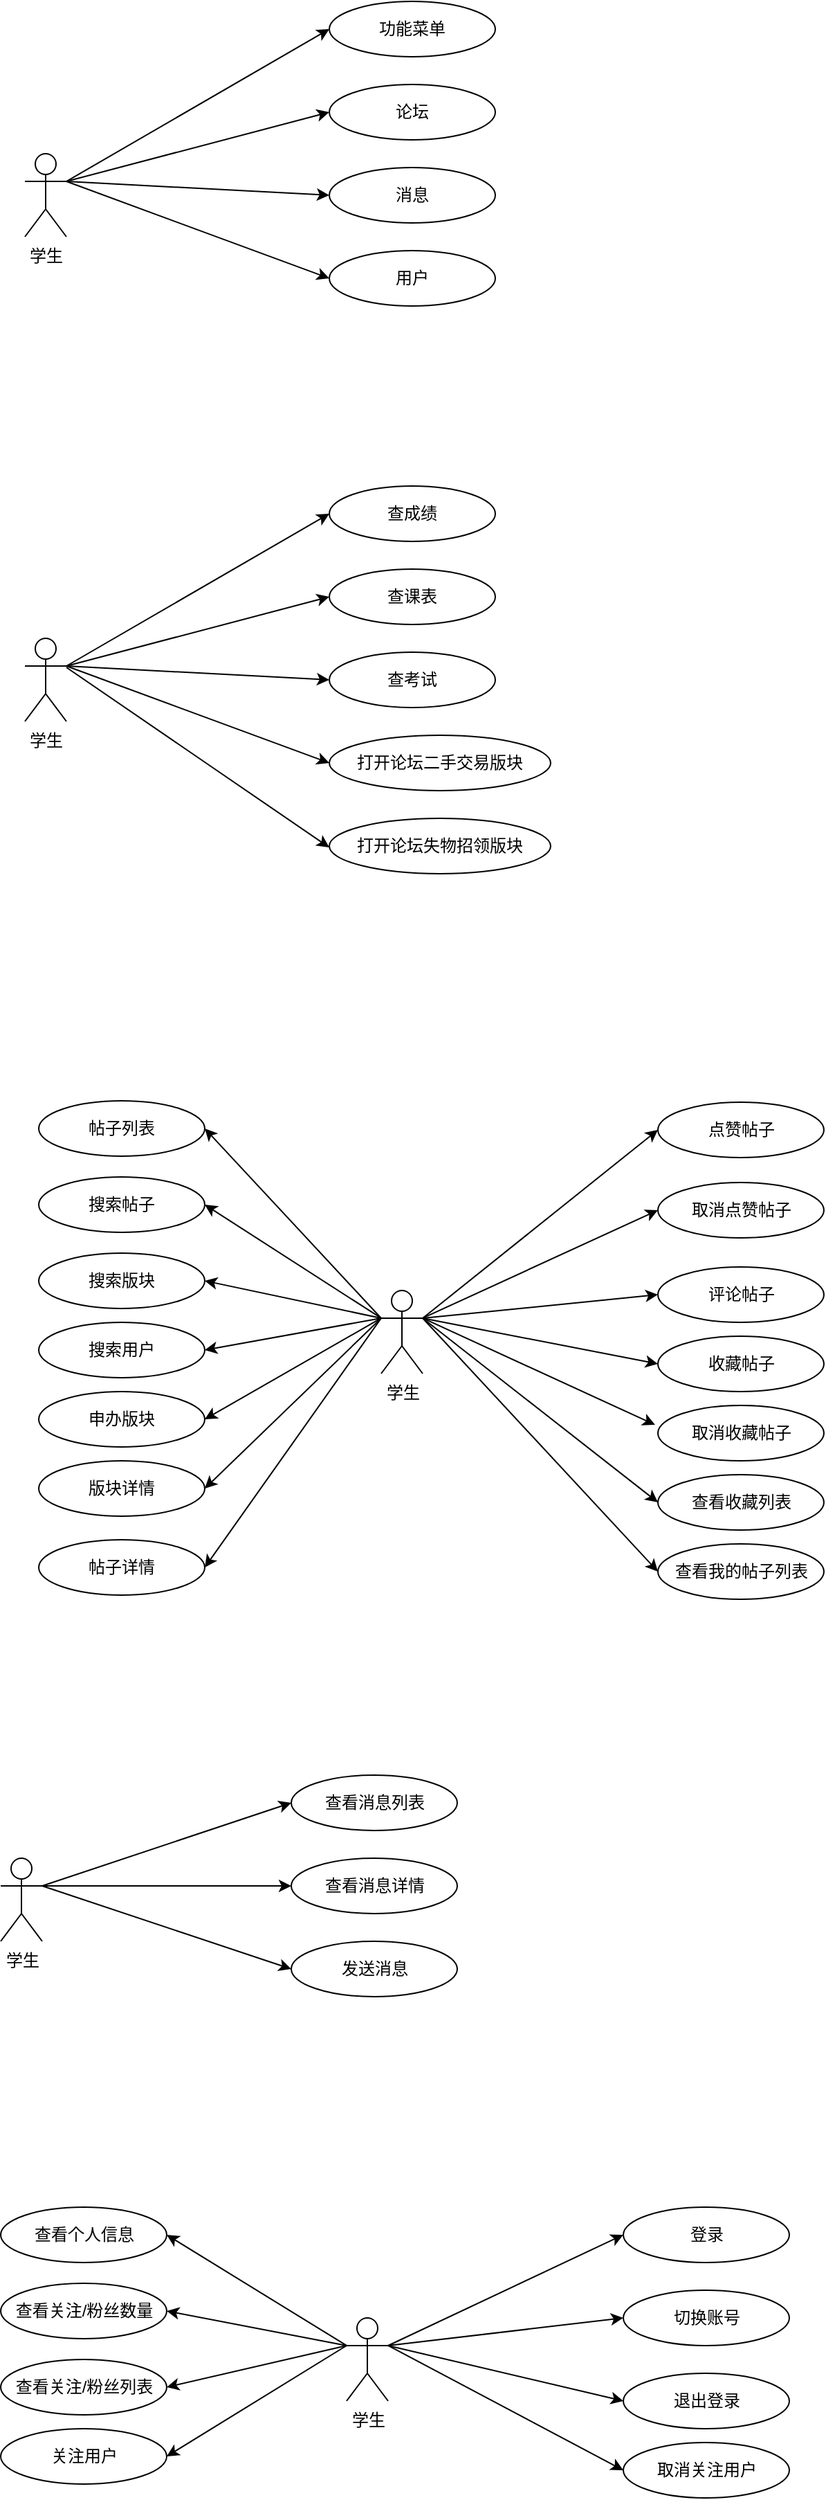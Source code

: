 <mxfile version="10.6.8" type="github"><diagram id="YWr5hzy65BRew0WamVoh" name="ç¬¬ 1 é¡µ"><mxGraphModel dx="1080" dy="725" grid="1" gridSize="10" guides="1" tooltips="1" connect="1" arrows="1" fold="1" page="1" pageScale="1" pageWidth="827" pageHeight="1169" math="0" shadow="0"><root><mxCell id="0"/><mxCell id="1" parent="0"/><mxCell id="F1j5IRYbsxmX8s1Aeb3h-1" value="学生" style="shape=umlActor;verticalLabelPosition=bottom;labelBackgroundColor=#ffffff;verticalAlign=top;html=1;outlineConnect=0;" parent="1" vertex="1"><mxGeometry x="100" y="199" width="30" height="60" as="geometry"/></mxCell><mxCell id="F1j5IRYbsxmX8s1Aeb3h-2" value="功能菜单" style="ellipse;whiteSpace=wrap;html=1;" parent="1" vertex="1"><mxGeometry x="320" y="89" width="120" height="40" as="geometry"/></mxCell><mxCell id="F1j5IRYbsxmX8s1Aeb3h-4" value="" style="endArrow=classic;html=1;entryX=0;entryY=0.5;entryDx=0;entryDy=0;" parent="1" target="F1j5IRYbsxmX8s1Aeb3h-2" edge="1"><mxGeometry width="50" height="50" relative="1" as="geometry"><mxPoint x="130" y="219" as="sourcePoint"/><mxPoint x="180" y="174" as="targetPoint"/></mxGeometry></mxCell><mxCell id="F1j5IRYbsxmX8s1Aeb3h-5" value="论坛" style="ellipse;whiteSpace=wrap;html=1;" parent="1" vertex="1"><mxGeometry x="320" y="149" width="120" height="40" as="geometry"/></mxCell><mxCell id="F1j5IRYbsxmX8s1Aeb3h-6" value="" style="endArrow=classic;html=1;entryX=0;entryY=0.5;entryDx=0;entryDy=0;" parent="1" target="F1j5IRYbsxmX8s1Aeb3h-5" edge="1"><mxGeometry width="50" height="50" relative="1" as="geometry"><mxPoint x="130" y="219" as="sourcePoint"/><mxPoint x="330" y="109" as="targetPoint"/></mxGeometry></mxCell><mxCell id="F1j5IRYbsxmX8s1Aeb3h-7" value="" style="endArrow=classic;html=1;entryX=0;entryY=0.5;entryDx=0;entryDy=0;" parent="1" target="F1j5IRYbsxmX8s1Aeb3h-11" edge="1"><mxGeometry width="50" height="50" relative="1" as="geometry"><mxPoint x="130" y="219" as="sourcePoint"/><mxPoint x="320" y="229" as="targetPoint"/></mxGeometry></mxCell><mxCell id="F1j5IRYbsxmX8s1Aeb3h-8" value="" style="endArrow=classic;html=1;entryX=0;entryY=0.5;entryDx=0;entryDy=0;" parent="1" target="F1j5IRYbsxmX8s1Aeb3h-10" edge="1"><mxGeometry width="50" height="50" relative="1" as="geometry"><mxPoint x="130" y="219" as="sourcePoint"/><mxPoint x="340" y="169" as="targetPoint"/></mxGeometry></mxCell><mxCell id="F1j5IRYbsxmX8s1Aeb3h-10" value="消息" style="ellipse;whiteSpace=wrap;html=1;" parent="1" vertex="1"><mxGeometry x="320" y="209" width="120" height="40" as="geometry"/></mxCell><mxCell id="F1j5IRYbsxmX8s1Aeb3h-11" value="用户" style="ellipse;whiteSpace=wrap;html=1;" parent="1" vertex="1"><mxGeometry x="320" y="269" width="120" height="40" as="geometry"/></mxCell><mxCell id="F1j5IRYbsxmX8s1Aeb3h-12" value="学生" style="shape=umlActor;verticalLabelPosition=bottom;labelBackgroundColor=#ffffff;verticalAlign=top;html=1;outlineConnect=0;" parent="1" vertex="1"><mxGeometry x="100" y="549" width="30" height="60" as="geometry"/></mxCell><mxCell id="F1j5IRYbsxmX8s1Aeb3h-13" value="查成绩" style="ellipse;whiteSpace=wrap;html=1;" parent="1" vertex="1"><mxGeometry x="320" y="439" width="120" height="40" as="geometry"/></mxCell><mxCell id="F1j5IRYbsxmX8s1Aeb3h-14" value="" style="endArrow=classic;html=1;entryX=0;entryY=0.5;entryDx=0;entryDy=0;" parent="1" target="F1j5IRYbsxmX8s1Aeb3h-13" edge="1"><mxGeometry width="50" height="50" relative="1" as="geometry"><mxPoint x="130" y="569" as="sourcePoint"/><mxPoint x="180" y="524" as="targetPoint"/></mxGeometry></mxCell><mxCell id="F1j5IRYbsxmX8s1Aeb3h-15" value="查课表" style="ellipse;whiteSpace=wrap;html=1;" parent="1" vertex="1"><mxGeometry x="320" y="499" width="120" height="40" as="geometry"/></mxCell><mxCell id="F1j5IRYbsxmX8s1Aeb3h-16" value="" style="endArrow=classic;html=1;entryX=0;entryY=0.5;entryDx=0;entryDy=0;" parent="1" target="F1j5IRYbsxmX8s1Aeb3h-15" edge="1"><mxGeometry width="50" height="50" relative="1" as="geometry"><mxPoint x="130" y="569" as="sourcePoint"/><mxPoint x="330" y="459" as="targetPoint"/></mxGeometry></mxCell><mxCell id="F1j5IRYbsxmX8s1Aeb3h-17" value="" style="endArrow=classic;html=1;entryX=0;entryY=0.5;entryDx=0;entryDy=0;" parent="1" target="F1j5IRYbsxmX8s1Aeb3h-20" edge="1"><mxGeometry width="50" height="50" relative="1" as="geometry"><mxPoint x="130" y="569" as="sourcePoint"/><mxPoint x="320" y="579" as="targetPoint"/></mxGeometry></mxCell><mxCell id="F1j5IRYbsxmX8s1Aeb3h-18" value="" style="endArrow=classic;html=1;entryX=0;entryY=0.5;entryDx=0;entryDy=0;" parent="1" target="F1j5IRYbsxmX8s1Aeb3h-19" edge="1"><mxGeometry width="50" height="50" relative="1" as="geometry"><mxPoint x="130" y="569" as="sourcePoint"/><mxPoint x="340" y="519" as="targetPoint"/></mxGeometry></mxCell><mxCell id="F1j5IRYbsxmX8s1Aeb3h-19" value="查考试" style="ellipse;whiteSpace=wrap;html=1;" parent="1" vertex="1"><mxGeometry x="320" y="559" width="120" height="40" as="geometry"/></mxCell><mxCell id="F1j5IRYbsxmX8s1Aeb3h-20" value="打开论坛二手交易版块" style="ellipse;whiteSpace=wrap;html=1;" parent="1" vertex="1"><mxGeometry x="320" y="619" width="160" height="40" as="geometry"/></mxCell><mxCell id="F1j5IRYbsxmX8s1Aeb3h-25" value="" style="endArrow=classic;html=1;" parent="1" edge="1"><mxGeometry width="50" height="50" relative="1" as="geometry"><mxPoint x="130" y="570" as="sourcePoint"/><mxPoint x="320" y="700" as="targetPoint"/></mxGeometry></mxCell><mxCell id="F1j5IRYbsxmX8s1Aeb3h-26" value="打开论坛失物招领版块" style="ellipse;whiteSpace=wrap;html=1;" parent="1" vertex="1"><mxGeometry x="320" y="679" width="160" height="40" as="geometry"/></mxCell><mxCell id="fKZebKQ2etRy1AuL3FWk-1" value="学生" style="shape=umlActor;verticalLabelPosition=bottom;labelBackgroundColor=#ffffff;verticalAlign=top;html=1;outlineConnect=0;" vertex="1" parent="1"><mxGeometry x="82.5" y="1430" width="30" height="60" as="geometry"/></mxCell><mxCell id="fKZebKQ2etRy1AuL3FWk-2" value="查看消息列表" style="ellipse;whiteSpace=wrap;html=1;" vertex="1" parent="1"><mxGeometry x="292.5" y="1370" width="120" height="40" as="geometry"/></mxCell><mxCell id="fKZebKQ2etRy1AuL3FWk-3" value="" style="endArrow=classic;html=1;entryX=0;entryY=0.5;entryDx=0;entryDy=0;" edge="1" parent="1" target="fKZebKQ2etRy1AuL3FWk-2"><mxGeometry width="50" height="50" relative="1" as="geometry"><mxPoint x="112.5" y="1450" as="sourcePoint"/><mxPoint x="162.5" y="1405" as="targetPoint"/></mxGeometry></mxCell><mxCell id="fKZebKQ2etRy1AuL3FWk-4" value="查看消息详情" style="ellipse;whiteSpace=wrap;html=1;" vertex="1" parent="1"><mxGeometry x="292.5" y="1430" width="120" height="40" as="geometry"/></mxCell><mxCell id="fKZebKQ2etRy1AuL3FWk-5" value="" style="endArrow=classic;html=1;entryX=0;entryY=0.5;entryDx=0;entryDy=0;" edge="1" parent="1" target="fKZebKQ2etRy1AuL3FWk-4"><mxGeometry width="50" height="50" relative="1" as="geometry"><mxPoint x="112.5" y="1450" as="sourcePoint"/><mxPoint x="312.5" y="1340" as="targetPoint"/></mxGeometry></mxCell><mxCell id="fKZebKQ2etRy1AuL3FWk-7" value="" style="endArrow=classic;html=1;entryX=0;entryY=0.5;entryDx=0;entryDy=0;" edge="1" parent="1" target="fKZebKQ2etRy1AuL3FWk-8"><mxGeometry width="50" height="50" relative="1" as="geometry"><mxPoint x="112.5" y="1450" as="sourcePoint"/><mxPoint x="322.5" y="1400" as="targetPoint"/></mxGeometry></mxCell><mxCell id="fKZebKQ2etRy1AuL3FWk-8" value="发送消息" style="ellipse;whiteSpace=wrap;html=1;" vertex="1" parent="1"><mxGeometry x="292.5" y="1490" width="120" height="40" as="geometry"/></mxCell><mxCell id="fKZebKQ2etRy1AuL3FWk-26" value="学生" style="shape=umlActor;verticalLabelPosition=bottom;labelBackgroundColor=#ffffff;verticalAlign=top;html=1;outlineConnect=0;" vertex="1" parent="1"><mxGeometry x="332.5" y="1762" width="30" height="60" as="geometry"/></mxCell><mxCell id="fKZebKQ2etRy1AuL3FWk-27" value="登录" style="ellipse;whiteSpace=wrap;html=1;" vertex="1" parent="1"><mxGeometry x="532.5" y="1682" width="120" height="40" as="geometry"/></mxCell><mxCell id="fKZebKQ2etRy1AuL3FWk-28" value="" style="endArrow=classic;html=1;entryX=0;entryY=0.5;entryDx=0;entryDy=0;" edge="1" parent="1" target="fKZebKQ2etRy1AuL3FWk-27"><mxGeometry width="50" height="50" relative="1" as="geometry"><mxPoint x="362.5" y="1782" as="sourcePoint"/><mxPoint x="412.5" y="1737" as="targetPoint"/></mxGeometry></mxCell><mxCell id="fKZebKQ2etRy1AuL3FWk-29" value="切换账号" style="ellipse;whiteSpace=wrap;html=1;" vertex="1" parent="1"><mxGeometry x="532.5" y="1742" width="120" height="40" as="geometry"/></mxCell><mxCell id="fKZebKQ2etRy1AuL3FWk-30" value="" style="endArrow=classic;html=1;entryX=0;entryY=0.5;entryDx=0;entryDy=0;" edge="1" parent="1" target="fKZebKQ2etRy1AuL3FWk-29"><mxGeometry width="50" height="50" relative="1" as="geometry"><mxPoint x="362.5" y="1782" as="sourcePoint"/><mxPoint x="562.5" y="1672" as="targetPoint"/></mxGeometry></mxCell><mxCell id="fKZebKQ2etRy1AuL3FWk-31" value="" style="endArrow=classic;html=1;entryX=0;entryY=0.5;entryDx=0;entryDy=0;" edge="1" parent="1" target="fKZebKQ2etRy1AuL3FWk-32"><mxGeometry width="50" height="50" relative="1" as="geometry"><mxPoint x="362.5" y="1782" as="sourcePoint"/><mxPoint x="572.5" y="1732" as="targetPoint"/></mxGeometry></mxCell><mxCell id="fKZebKQ2etRy1AuL3FWk-32" value="退出登录" style="ellipse;whiteSpace=wrap;html=1;" vertex="1" parent="1"><mxGeometry x="532.5" y="1802" width="120" height="40" as="geometry"/></mxCell><mxCell id="fKZebKQ2etRy1AuL3FWk-33" value="查看个人信息" style="ellipse;whiteSpace=wrap;html=1;" vertex="1" parent="1"><mxGeometry x="82.5" y="1682" width="120" height="40" as="geometry"/></mxCell><mxCell id="fKZebKQ2etRy1AuL3FWk-34" value="查看关注/粉丝数量" style="ellipse;whiteSpace=wrap;html=1;" vertex="1" parent="1"><mxGeometry x="82.5" y="1737" width="120" height="40" as="geometry"/></mxCell><mxCell id="fKZebKQ2etRy1AuL3FWk-35" value="查看关注/粉丝列表" style="ellipse;whiteSpace=wrap;html=1;" vertex="1" parent="1"><mxGeometry x="82.5" y="1792" width="120" height="40" as="geometry"/></mxCell><mxCell id="fKZebKQ2etRy1AuL3FWk-37" value="" style="endArrow=classic;html=1;exitX=0;exitY=0.333;exitDx=0;exitDy=0;exitPerimeter=0;entryX=1;entryY=0.5;entryDx=0;entryDy=0;" edge="1" parent="1" source="fKZebKQ2etRy1AuL3FWk-26" target="fKZebKQ2etRy1AuL3FWk-33"><mxGeometry width="50" height="50" relative="1" as="geometry"><mxPoint x="277.5" y="1767" as="sourcePoint"/><mxPoint x="327.5" y="1717" as="targetPoint"/></mxGeometry></mxCell><mxCell id="fKZebKQ2etRy1AuL3FWk-40" value="" style="endArrow=classic;html=1;entryX=1;entryY=0.5;entryDx=0;entryDy=0;" edge="1" parent="1" target="fKZebKQ2etRy1AuL3FWk-34"><mxGeometry width="50" height="50" relative="1" as="geometry"><mxPoint x="332.5" y="1782" as="sourcePoint"/><mxPoint x="217.5" y="1732" as="targetPoint"/></mxGeometry></mxCell><mxCell id="fKZebKQ2etRy1AuL3FWk-41" value="" style="endArrow=classic;html=1;entryX=1;entryY=0.5;entryDx=0;entryDy=0;" edge="1" parent="1" target="fKZebKQ2etRy1AuL3FWk-35"><mxGeometry width="50" height="50" relative="1" as="geometry"><mxPoint x="332.5" y="1782" as="sourcePoint"/><mxPoint x="217.5" y="1787" as="targetPoint"/></mxGeometry></mxCell><mxCell id="fKZebKQ2etRy1AuL3FWk-42" value="关注用户" style="ellipse;whiteSpace=wrap;html=1;" vertex="1" parent="1"><mxGeometry x="82.5" y="1842" width="120" height="40" as="geometry"/></mxCell><mxCell id="fKZebKQ2etRy1AuL3FWk-43" value="" style="endArrow=classic;html=1;entryX=1;entryY=0.5;entryDx=0;entryDy=0;" edge="1" parent="1" target="fKZebKQ2etRy1AuL3FWk-42"><mxGeometry width="50" height="50" relative="1" as="geometry"><mxPoint x="332.5" y="1782" as="sourcePoint"/><mxPoint x="212.5" y="1822" as="targetPoint"/></mxGeometry></mxCell><mxCell id="fKZebKQ2etRy1AuL3FWk-44" value="取消关注用户" style="ellipse;whiteSpace=wrap;html=1;" vertex="1" parent="1"><mxGeometry x="532.5" y="1852" width="120" height="40" as="geometry"/></mxCell><mxCell id="fKZebKQ2etRy1AuL3FWk-45" value="" style="endArrow=classic;html=1;entryX=0;entryY=0.5;entryDx=0;entryDy=0;exitX=1;exitY=0.333;exitDx=0;exitDy=0;exitPerimeter=0;" edge="1" parent="1" source="fKZebKQ2etRy1AuL3FWk-26" target="fKZebKQ2etRy1AuL3FWk-44"><mxGeometry width="50" height="50" relative="1" as="geometry"><mxPoint x="372.5" y="1792" as="sourcePoint"/><mxPoint x="542.5" y="1832" as="targetPoint"/></mxGeometry></mxCell><mxCell id="fKZebKQ2etRy1AuL3FWk-46" value="学生" style="shape=umlActor;verticalLabelPosition=bottom;labelBackgroundColor=#ffffff;verticalAlign=top;html=1;outlineConnect=0;" vertex="1" parent="1"><mxGeometry x="357.5" y="1020" width="30" height="60" as="geometry"/></mxCell><mxCell id="fKZebKQ2etRy1AuL3FWk-47" value="帖子详情" style="ellipse;whiteSpace=wrap;html=1;" vertex="1" parent="1"><mxGeometry x="110" y="1200" width="120" height="40" as="geometry"/></mxCell><mxCell id="fKZebKQ2etRy1AuL3FWk-48" value="" style="endArrow=classic;html=1;entryX=1;entryY=0.5;entryDx=0;entryDy=0;exitX=0;exitY=0.333;exitDx=0;exitDy=0;exitPerimeter=0;" edge="1" parent="1" target="fKZebKQ2etRy1AuL3FWk-47" source="fKZebKQ2etRy1AuL3FWk-46"><mxGeometry width="50" height="50" relative="1" as="geometry"><mxPoint x="387.5" y="1040" as="sourcePoint"/><mxPoint x="437.5" y="958" as="targetPoint"/></mxGeometry></mxCell><mxCell id="fKZebKQ2etRy1AuL3FWk-49" value="点赞帖子" style="ellipse;whiteSpace=wrap;html=1;" vertex="1" parent="1"><mxGeometry x="557.5" y="884" width="120" height="40" as="geometry"/></mxCell><mxCell id="fKZebKQ2etRy1AuL3FWk-50" value="" style="endArrow=classic;html=1;entryX=0;entryY=0.5;entryDx=0;entryDy=0;" edge="1" parent="1" target="fKZebKQ2etRy1AuL3FWk-49"><mxGeometry width="50" height="50" relative="1" as="geometry"><mxPoint x="387.5" y="1040" as="sourcePoint"/><mxPoint x="587.5" y="893" as="targetPoint"/></mxGeometry></mxCell><mxCell id="fKZebKQ2etRy1AuL3FWk-51" value="" style="endArrow=classic;html=1;entryX=0;entryY=0.5;entryDx=0;entryDy=0;" edge="1" parent="1" target="fKZebKQ2etRy1AuL3FWk-52"><mxGeometry width="50" height="50" relative="1" as="geometry"><mxPoint x="387.5" y="1040" as="sourcePoint"/><mxPoint x="597.5" y="953" as="targetPoint"/></mxGeometry></mxCell><mxCell id="fKZebKQ2etRy1AuL3FWk-52" value="评论帖子" style="ellipse;whiteSpace=wrap;html=1;" vertex="1" parent="1"><mxGeometry x="557.5" y="1003" width="120" height="40" as="geometry"/></mxCell><mxCell id="fKZebKQ2etRy1AuL3FWk-53" value="帖子列表" style="ellipse;whiteSpace=wrap;html=1;" vertex="1" parent="1"><mxGeometry x="110" y="883" width="120" height="40" as="geometry"/></mxCell><mxCell id="fKZebKQ2etRy1AuL3FWk-54" value="搜索帖子" style="ellipse;whiteSpace=wrap;html=1;" vertex="1" parent="1"><mxGeometry x="110" y="938" width="120" height="40" as="geometry"/></mxCell><mxCell id="fKZebKQ2etRy1AuL3FWk-55" value="搜索版块" style="ellipse;whiteSpace=wrap;html=1;" vertex="1" parent="1"><mxGeometry x="110" y="993" width="120" height="40" as="geometry"/></mxCell><mxCell id="fKZebKQ2etRy1AuL3FWk-56" value="" style="endArrow=classic;html=1;exitX=0;exitY=0.333;exitDx=0;exitDy=0;exitPerimeter=0;entryX=1;entryY=0.5;entryDx=0;entryDy=0;" edge="1" parent="1" source="fKZebKQ2etRy1AuL3FWk-46" target="fKZebKQ2etRy1AuL3FWk-53"><mxGeometry width="50" height="50" relative="1" as="geometry"><mxPoint x="302.5" y="988" as="sourcePoint"/><mxPoint x="352.5" y="938" as="targetPoint"/></mxGeometry></mxCell><mxCell id="fKZebKQ2etRy1AuL3FWk-57" value="" style="endArrow=classic;html=1;entryX=1;entryY=0.5;entryDx=0;entryDy=0;exitX=0;exitY=0.333;exitDx=0;exitDy=0;exitPerimeter=0;" edge="1" parent="1" target="fKZebKQ2etRy1AuL3FWk-54" source="fKZebKQ2etRy1AuL3FWk-46"><mxGeometry width="50" height="50" relative="1" as="geometry"><mxPoint x="357.5" y="1003" as="sourcePoint"/><mxPoint x="242.5" y="953" as="targetPoint"/></mxGeometry></mxCell><mxCell id="fKZebKQ2etRy1AuL3FWk-58" value="" style="endArrow=classic;html=1;entryX=1;entryY=0.5;entryDx=0;entryDy=0;" edge="1" parent="1" target="fKZebKQ2etRy1AuL3FWk-55"><mxGeometry width="50" height="50" relative="1" as="geometry"><mxPoint x="357.5" y="1040" as="sourcePoint"/><mxPoint x="242.5" y="1008" as="targetPoint"/></mxGeometry></mxCell><mxCell id="fKZebKQ2etRy1AuL3FWk-59" value="搜索用户" style="ellipse;whiteSpace=wrap;html=1;" vertex="1" parent="1"><mxGeometry x="110" y="1043" width="120" height="40" as="geometry"/></mxCell><mxCell id="fKZebKQ2etRy1AuL3FWk-60" value="" style="endArrow=classic;html=1;entryX=1;entryY=0.5;entryDx=0;entryDy=0;exitX=0;exitY=0.333;exitDx=0;exitDy=0;exitPerimeter=0;" edge="1" parent="1" target="fKZebKQ2etRy1AuL3FWk-59" source="fKZebKQ2etRy1AuL3FWk-46"><mxGeometry width="50" height="50" relative="1" as="geometry"><mxPoint x="357.5" y="1003" as="sourcePoint"/><mxPoint x="237.5" y="1043" as="targetPoint"/></mxGeometry></mxCell><mxCell id="fKZebKQ2etRy1AuL3FWk-61" value="收藏帖子" style="ellipse;whiteSpace=wrap;html=1;" vertex="1" parent="1"><mxGeometry x="557.5" y="1053" width="120" height="40" as="geometry"/></mxCell><mxCell id="fKZebKQ2etRy1AuL3FWk-62" value="" style="endArrow=classic;html=1;entryX=0;entryY=0.5;entryDx=0;entryDy=0;exitX=1;exitY=0.333;exitDx=0;exitDy=0;exitPerimeter=0;" edge="1" parent="1" source="fKZebKQ2etRy1AuL3FWk-46" target="fKZebKQ2etRy1AuL3FWk-61"><mxGeometry width="50" height="50" relative="1" as="geometry"><mxPoint x="397.5" y="1013" as="sourcePoint"/><mxPoint x="567.5" y="1053" as="targetPoint"/></mxGeometry></mxCell><mxCell id="fKZebKQ2etRy1AuL3FWk-67" value="申办版块" style="ellipse;whiteSpace=wrap;html=1;" vertex="1" parent="1"><mxGeometry x="110" y="1093" width="120" height="40" as="geometry"/></mxCell><mxCell id="fKZebKQ2etRy1AuL3FWk-68" value="" style="endArrow=classic;html=1;entryX=1;entryY=0.5;entryDx=0;entryDy=0;exitX=0;exitY=0.333;exitDx=0;exitDy=0;exitPerimeter=0;" edge="1" parent="1" source="fKZebKQ2etRy1AuL3FWk-46" target="fKZebKQ2etRy1AuL3FWk-67"><mxGeometry width="50" height="50" relative="1" as="geometry"><mxPoint x="367.5" y="1050" as="sourcePoint"/><mxPoint x="237.5" y="1093" as="targetPoint"/></mxGeometry></mxCell><mxCell id="fKZebKQ2etRy1AuL3FWk-69" value="取消收藏帖子" style="ellipse;whiteSpace=wrap;html=1;" vertex="1" parent="1"><mxGeometry x="557.5" y="1103" width="120" height="40" as="geometry"/></mxCell><mxCell id="fKZebKQ2etRy1AuL3FWk-70" value="" style="endArrow=classic;html=1;entryX=-0.017;entryY=0.35;entryDx=0;entryDy=0;exitX=1;exitY=0.333;exitDx=0;exitDy=0;exitPerimeter=0;entryPerimeter=0;" edge="1" parent="1" source="fKZebKQ2etRy1AuL3FWk-46" target="fKZebKQ2etRy1AuL3FWk-69"><mxGeometry width="50" height="50" relative="1" as="geometry"><mxPoint x="397.5" y="1050" as="sourcePoint"/><mxPoint x="567.5" y="1103" as="targetPoint"/></mxGeometry></mxCell><mxCell id="fKZebKQ2etRy1AuL3FWk-71" value="版块详情" style="ellipse;whiteSpace=wrap;html=1;" vertex="1" parent="1"><mxGeometry x="110" y="1143" width="120" height="40" as="geometry"/></mxCell><mxCell id="fKZebKQ2etRy1AuL3FWk-72" value="" style="endArrow=classic;html=1;entryX=1;entryY=0.5;entryDx=0;entryDy=0;exitX=0;exitY=0.333;exitDx=0;exitDy=0;exitPerimeter=0;" edge="1" parent="1" source="fKZebKQ2etRy1AuL3FWk-46" target="fKZebKQ2etRy1AuL3FWk-71"><mxGeometry width="50" height="50" relative="1" as="geometry"><mxPoint x="367.5" y="1050" as="sourcePoint"/><mxPoint x="245.5" y="1123" as="targetPoint"/></mxGeometry></mxCell><mxCell id="fKZebKQ2etRy1AuL3FWk-73" value="查看收藏列表" style="ellipse;whiteSpace=wrap;html=1;" vertex="1" parent="1"><mxGeometry x="557.5" y="1153" width="120" height="40" as="geometry"/></mxCell><mxCell id="fKZebKQ2etRy1AuL3FWk-74" value="" style="endArrow=classic;html=1;entryX=0;entryY=0.5;entryDx=0;entryDy=0;exitX=1;exitY=0.333;exitDx=0;exitDy=0;exitPerimeter=0;" edge="1" parent="1" source="fKZebKQ2etRy1AuL3FWk-46" target="fKZebKQ2etRy1AuL3FWk-73"><mxGeometry width="50" height="50" relative="1" as="geometry"><mxPoint x="397.5" y="1050" as="sourcePoint"/><mxPoint x="565.5" y="1127" as="targetPoint"/></mxGeometry></mxCell><mxCell id="fKZebKQ2etRy1AuL3FWk-77" value="取消点赞帖子" style="ellipse;whiteSpace=wrap;html=1;" vertex="1" parent="1"><mxGeometry x="557.5" y="942" width="120" height="40" as="geometry"/></mxCell><mxCell id="fKZebKQ2etRy1AuL3FWk-78" value="" style="endArrow=classic;html=1;entryX=0;entryY=0.5;entryDx=0;entryDy=0;exitX=1;exitY=0.333;exitDx=0;exitDy=0;exitPerimeter=0;" edge="1" parent="1" target="fKZebKQ2etRy1AuL3FWk-77" source="fKZebKQ2etRy1AuL3FWk-46"><mxGeometry width="50" height="50" relative="1" as="geometry"><mxPoint x="387.5" y="1098" as="sourcePoint"/><mxPoint x="587.5" y="951" as="targetPoint"/></mxGeometry></mxCell><mxCell id="fKZebKQ2etRy1AuL3FWk-79" value="查看我的帖子列表" style="ellipse;whiteSpace=wrap;html=1;" vertex="1" parent="1"><mxGeometry x="557.5" y="1203" width="120" height="40" as="geometry"/></mxCell><mxCell id="fKZebKQ2etRy1AuL3FWk-80" value="" style="endArrow=classic;html=1;entryX=0;entryY=0.5;entryDx=0;entryDy=0;exitX=1;exitY=0.333;exitDx=0;exitDy=0;exitPerimeter=0;" edge="1" parent="1" source="fKZebKQ2etRy1AuL3FWk-46" target="fKZebKQ2etRy1AuL3FWk-79"><mxGeometry width="50" height="50" relative="1" as="geometry"><mxPoint x="392.5" y="1040" as="sourcePoint"/><mxPoint x="567.5" y="1183" as="targetPoint"/></mxGeometry></mxCell></root></mxGraphModel></diagram></mxfile>